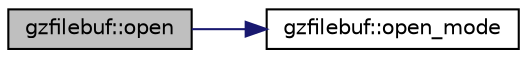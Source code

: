 digraph "gzfilebuf::open"
{
  edge [fontname="Helvetica",fontsize="10",labelfontname="Helvetica",labelfontsize="10"];
  node [fontname="Helvetica",fontsize="10",shape=record];
  rankdir="LR";
  Node1 [label="gzfilebuf::open",height=0.2,width=0.4,color="black", fillcolor="grey75", style="filled", fontcolor="black"];
  Node1 -> Node2 [color="midnightblue",fontsize="10",style="solid",fontname="Helvetica"];
  Node2 [label="gzfilebuf::open_mode",height=0.2,width=0.4,color="black", fillcolor="white", style="filled",URL="$classgzfilebuf.html#ac666248032ec539e409d4e0bedd43ec5",tooltip="Convert ios open mode int to mode string used by zlib. "];
}
